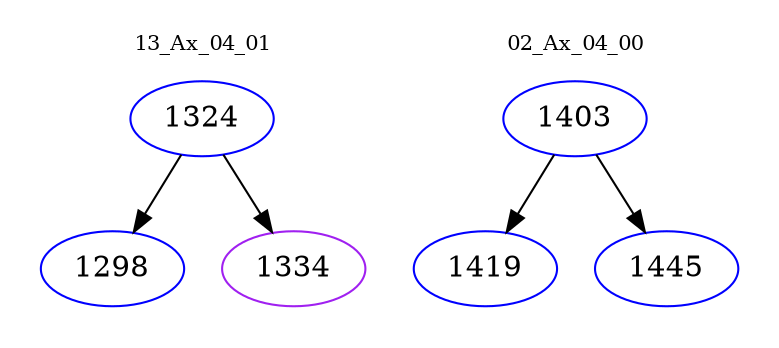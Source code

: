 digraph{
subgraph cluster_0 {
color = white
label = "13_Ax_04_01";
fontsize=10;
T0_1324 [label="1324", color="blue"]
T0_1324 -> T0_1298 [color="black"]
T0_1298 [label="1298", color="blue"]
T0_1324 -> T0_1334 [color="black"]
T0_1334 [label="1334", color="purple"]
}
subgraph cluster_1 {
color = white
label = "02_Ax_04_00";
fontsize=10;
T1_1403 [label="1403", color="blue"]
T1_1403 -> T1_1419 [color="black"]
T1_1419 [label="1419", color="blue"]
T1_1403 -> T1_1445 [color="black"]
T1_1445 [label="1445", color="blue"]
}
}
